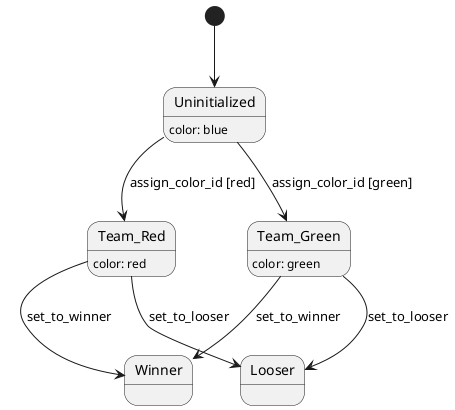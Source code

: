@startuml Kommunikation
Uninitialized : color: blue
Team_Red: color: red
Team_Green: color: green
[*] --> Uninitialized
Uninitialized--> Team_Red: assign_color_id [red]
Uninitialized--> Team_Green: assign_color_id [green]
Team_Red --> Winner: set_to_winner
Team_Red --> Looser: set_to_looser
Team_Green --> Winner: set_to_winner
Team_Green --> Looser: set_to_looser
@enduml